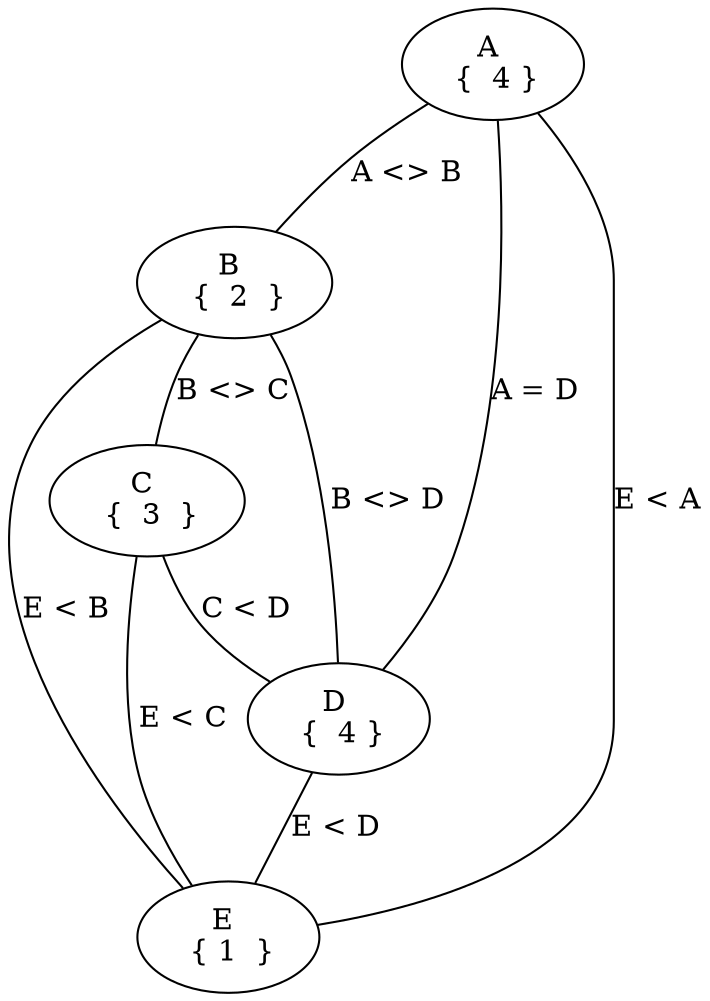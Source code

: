 digraph
{
        A,B,C,D,E;
        A[label="A \n {  4 }"];
        B[label="B \n {  2  }"];
        C[label="C \n {  3  }"];
        D[label="D \n {  4 }"];
        E[label="E \n { 1  }"];
        A -> B[label= "A <> B",dir=none];
        A -> E[label= "E < A",dir=none];
        A -> D[label= "A = D",dir=none];
        B -> C[label= "B <> C",dir=none];
        B -> D[label= "B <> D",dir=none];
        B -> E[label= "E < B",dir=none];
        C -> D[label= "C < D",dir=none];
        C -> E[label= "E < C",dir=none];
        D -> E[label= "E < D",dir=none];
}

